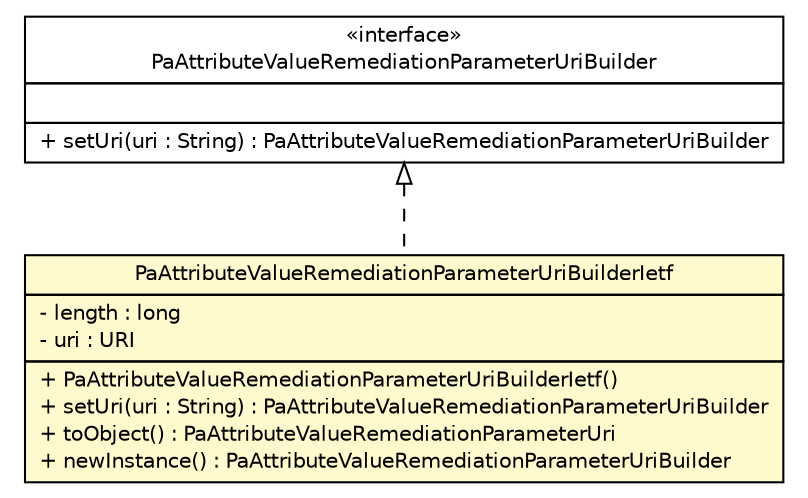 #!/usr/local/bin/dot
#
# Class diagram 
# Generated by UMLGraph version R5_6 (http://www.umlgraph.org/)
#

digraph G {
	edge [fontname="Helvetica",fontsize=10,labelfontname="Helvetica",labelfontsize=10];
	node [fontname="Helvetica",fontsize=10,shape=plaintext];
	nodesep=0.25;
	ranksep=0.5;
	// org.ietf.nea.pa.attribute.util.PaAttributeValueRemediationParameterUriBuilderIetf
	c83456 [label=<<table title="org.ietf.nea.pa.attribute.util.PaAttributeValueRemediationParameterUriBuilderIetf" border="0" cellborder="1" cellspacing="0" cellpadding="2" port="p" bgcolor="lemonChiffon" href="./PaAttributeValueRemediationParameterUriBuilderIetf.html">
		<tr><td><table border="0" cellspacing="0" cellpadding="1">
<tr><td align="center" balign="center"> PaAttributeValueRemediationParameterUriBuilderIetf </td></tr>
		</table></td></tr>
		<tr><td><table border="0" cellspacing="0" cellpadding="1">
<tr><td align="left" balign="left"> - length : long </td></tr>
<tr><td align="left" balign="left"> - uri : URI </td></tr>
		</table></td></tr>
		<tr><td><table border="0" cellspacing="0" cellpadding="1">
<tr><td align="left" balign="left"> + PaAttributeValueRemediationParameterUriBuilderIetf() </td></tr>
<tr><td align="left" balign="left"> + setUri(uri : String) : PaAttributeValueRemediationParameterUriBuilder </td></tr>
<tr><td align="left" balign="left"> + toObject() : PaAttributeValueRemediationParameterUri </td></tr>
<tr><td align="left" balign="left"> + newInstance() : PaAttributeValueRemediationParameterUriBuilder </td></tr>
		</table></td></tr>
		</table>>, URL="./PaAttributeValueRemediationParameterUriBuilderIetf.html", fontname="Helvetica", fontcolor="black", fontsize=10.0];
	// org.ietf.nea.pa.attribute.util.PaAttributeValueRemediationParameterUriBuilder
	c83458 [label=<<table title="org.ietf.nea.pa.attribute.util.PaAttributeValueRemediationParameterUriBuilder" border="0" cellborder="1" cellspacing="0" cellpadding="2" port="p" href="./PaAttributeValueRemediationParameterUriBuilder.html">
		<tr><td><table border="0" cellspacing="0" cellpadding="1">
<tr><td align="center" balign="center"> &#171;interface&#187; </td></tr>
<tr><td align="center" balign="center"> PaAttributeValueRemediationParameterUriBuilder </td></tr>
		</table></td></tr>
		<tr><td><table border="0" cellspacing="0" cellpadding="1">
<tr><td align="left" balign="left">  </td></tr>
		</table></td></tr>
		<tr><td><table border="0" cellspacing="0" cellpadding="1">
<tr><td align="left" balign="left"> + setUri(uri : String) : PaAttributeValueRemediationParameterUriBuilder </td></tr>
		</table></td></tr>
		</table>>, URL="./PaAttributeValueRemediationParameterUriBuilder.html", fontname="Helvetica", fontcolor="black", fontsize=10.0];
	//org.ietf.nea.pa.attribute.util.PaAttributeValueRemediationParameterUriBuilderIetf implements org.ietf.nea.pa.attribute.util.PaAttributeValueRemediationParameterUriBuilder
	c83458:p -> c83456:p [dir=back,arrowtail=empty,style=dashed];
}

